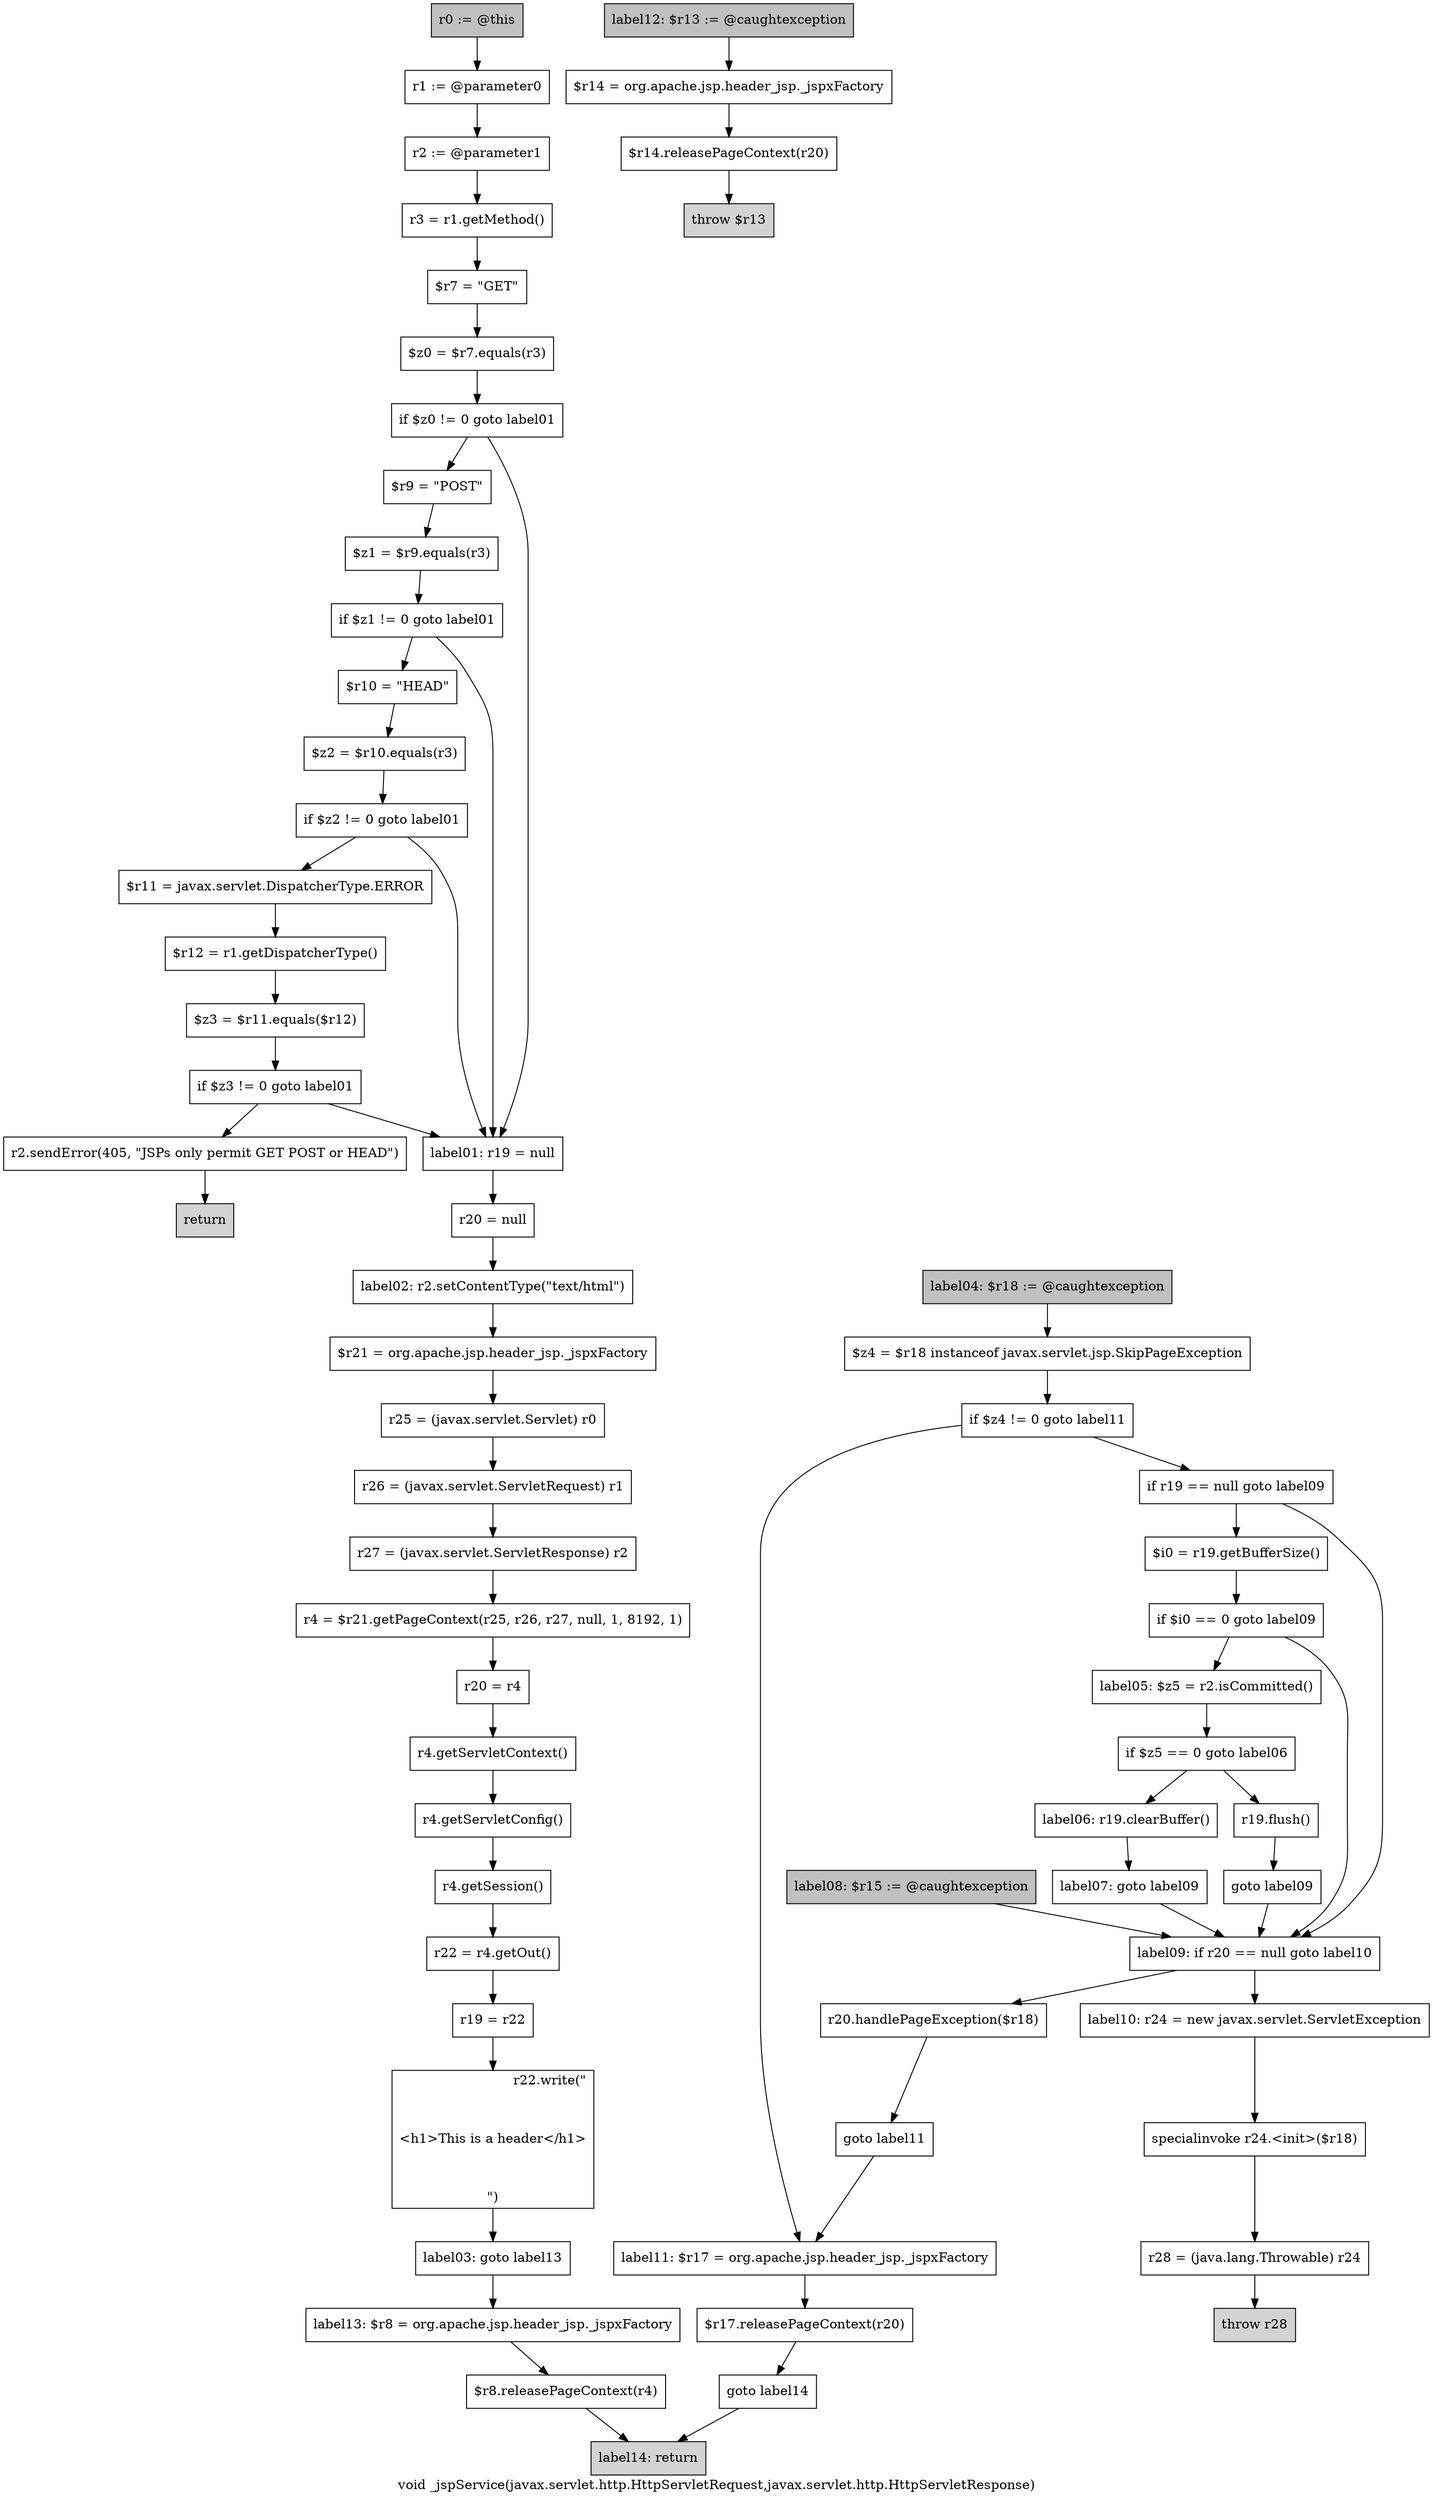 digraph "void _jspService(javax.servlet.http.HttpServletRequest,javax.servlet.http.HttpServletResponse)" {
    label="void _jspService(javax.servlet.http.HttpServletRequest,javax.servlet.http.HttpServletResponse)";
    node [shape=box];
    "0" [style=filled,fillcolor=gray,label="r0 := @this",];
    "1" [label="r1 := @parameter0",];
    "0"->"1";
    "2" [label="r2 := @parameter1",];
    "1"->"2";
    "3" [label="r3 = r1.getMethod()",];
    "2"->"3";
    "4" [label="$r7 = \"GET\"",];
    "3"->"4";
    "5" [label="$z0 = $r7.equals(r3)",];
    "4"->"5";
    "6" [label="if $z0 != 0 goto label01",];
    "5"->"6";
    "7" [label="$r9 = \"POST\"",];
    "6"->"7";
    "19" [label="label01: r19 = null",];
    "6"->"19";
    "8" [label="$z1 = $r9.equals(r3)",];
    "7"->"8";
    "9" [label="if $z1 != 0 goto label01",];
    "8"->"9";
    "10" [label="$r10 = \"HEAD\"",];
    "9"->"10";
    "9"->"19";
    "11" [label="$z2 = $r10.equals(r3)",];
    "10"->"11";
    "12" [label="if $z2 != 0 goto label01",];
    "11"->"12";
    "13" [label="$r11 = javax.servlet.DispatcherType.ERROR",];
    "12"->"13";
    "12"->"19";
    "14" [label="$r12 = r1.getDispatcherType()",];
    "13"->"14";
    "15" [label="$z3 = $r11.equals($r12)",];
    "14"->"15";
    "16" [label="if $z3 != 0 goto label01",];
    "15"->"16";
    "17" [label="r2.sendError(405, \"JSPs only permit GET POST or HEAD\")",];
    "16"->"17";
    "16"->"19";
    "18" [style=filled,fillcolor=lightgray,label="return",];
    "17"->"18";
    "20" [label="r20 = null",];
    "19"->"20";
    "21" [label="label02: r2.setContentType(\"text/html\")",];
    "20"->"21";
    "22" [label="$r21 = org.apache.jsp.header_jsp._jspxFactory",];
    "21"->"22";
    "23" [label="r25 = (javax.servlet.Servlet) r0",];
    "22"->"23";
    "24" [label="r26 = (javax.servlet.ServletRequest) r1",];
    "23"->"24";
    "25" [label="r27 = (javax.servlet.ServletResponse) r2",];
    "24"->"25";
    "26" [label="r4 = $r21.getPageContext(r25, r26, r27, null, 1, 8192, 1)",];
    "25"->"26";
    "27" [label="r20 = r4",];
    "26"->"27";
    "28" [label="r4.getServletContext()",];
    "27"->"28";
    "29" [label="r4.getServletConfig()",];
    "28"->"29";
    "30" [label="r4.getSession()",];
    "29"->"30";
    "31" [label="r22 = r4.getOut()",];
    "30"->"31";
    "32" [label="r19 = r22",];
    "31"->"32";
    "33" [label="r22.write(\"\r\n\r\n<h1>This is a header</h1>\r\n\r\n\")",];
    "32"->"33";
    "34" [label="label03: goto label13",];
    "33"->"34";
    "62" [label="label13: $r8 = org.apache.jsp.header_jsp._jspxFactory",];
    "34"->"62";
    "35" [style=filled,fillcolor=gray,label="label04: $r18 := @caughtexception",];
    "36" [label="$z4 = $r18 instanceof javax.servlet.jsp.SkipPageException",];
    "35"->"36";
    "37" [label="if $z4 != 0 goto label11",];
    "36"->"37";
    "38" [label="if r19 == null goto label09",];
    "37"->"38";
    "55" [label="label11: $r17 = org.apache.jsp.header_jsp._jspxFactory",];
    "37"->"55";
    "39" [label="$i0 = r19.getBufferSize()",];
    "38"->"39";
    "48" [label="label09: if r20 == null goto label10",];
    "38"->"48";
    "40" [label="if $i0 == 0 goto label09",];
    "39"->"40";
    "41" [label="label05: $z5 = r2.isCommitted()",];
    "40"->"41";
    "40"->"48";
    "42" [label="if $z5 == 0 goto label06",];
    "41"->"42";
    "43" [label="r19.flush()",];
    "42"->"43";
    "45" [label="label06: r19.clearBuffer()",];
    "42"->"45";
    "44" [label="goto label09",];
    "43"->"44";
    "44"->"48";
    "46" [label="label07: goto label09",];
    "45"->"46";
    "46"->"48";
    "47" [style=filled,fillcolor=gray,label="label08: $r15 := @caughtexception",];
    "47"->"48";
    "49" [label="r20.handlePageException($r18)",];
    "48"->"49";
    "51" [label="label10: r24 = new javax.servlet.ServletException",];
    "48"->"51";
    "50" [label="goto label11",];
    "49"->"50";
    "50"->"55";
    "52" [label="specialinvoke r24.<init>($r18)",];
    "51"->"52";
    "53" [label="r28 = (java.lang.Throwable) r24",];
    "52"->"53";
    "54" [style=filled,fillcolor=lightgray,label="throw r28",];
    "53"->"54";
    "56" [label="$r17.releasePageContext(r20)",];
    "55"->"56";
    "57" [label="goto label14",];
    "56"->"57";
    "64" [style=filled,fillcolor=lightgray,label="label14: return",];
    "57"->"64";
    "58" [style=filled,fillcolor=gray,label="label12: $r13 := @caughtexception",];
    "59" [label="$r14 = org.apache.jsp.header_jsp._jspxFactory",];
    "58"->"59";
    "60" [label="$r14.releasePageContext(r20)",];
    "59"->"60";
    "61" [style=filled,fillcolor=lightgray,label="throw $r13",];
    "60"->"61";
    "63" [label="$r8.releasePageContext(r4)",];
    "62"->"63";
    "63"->"64";
}
